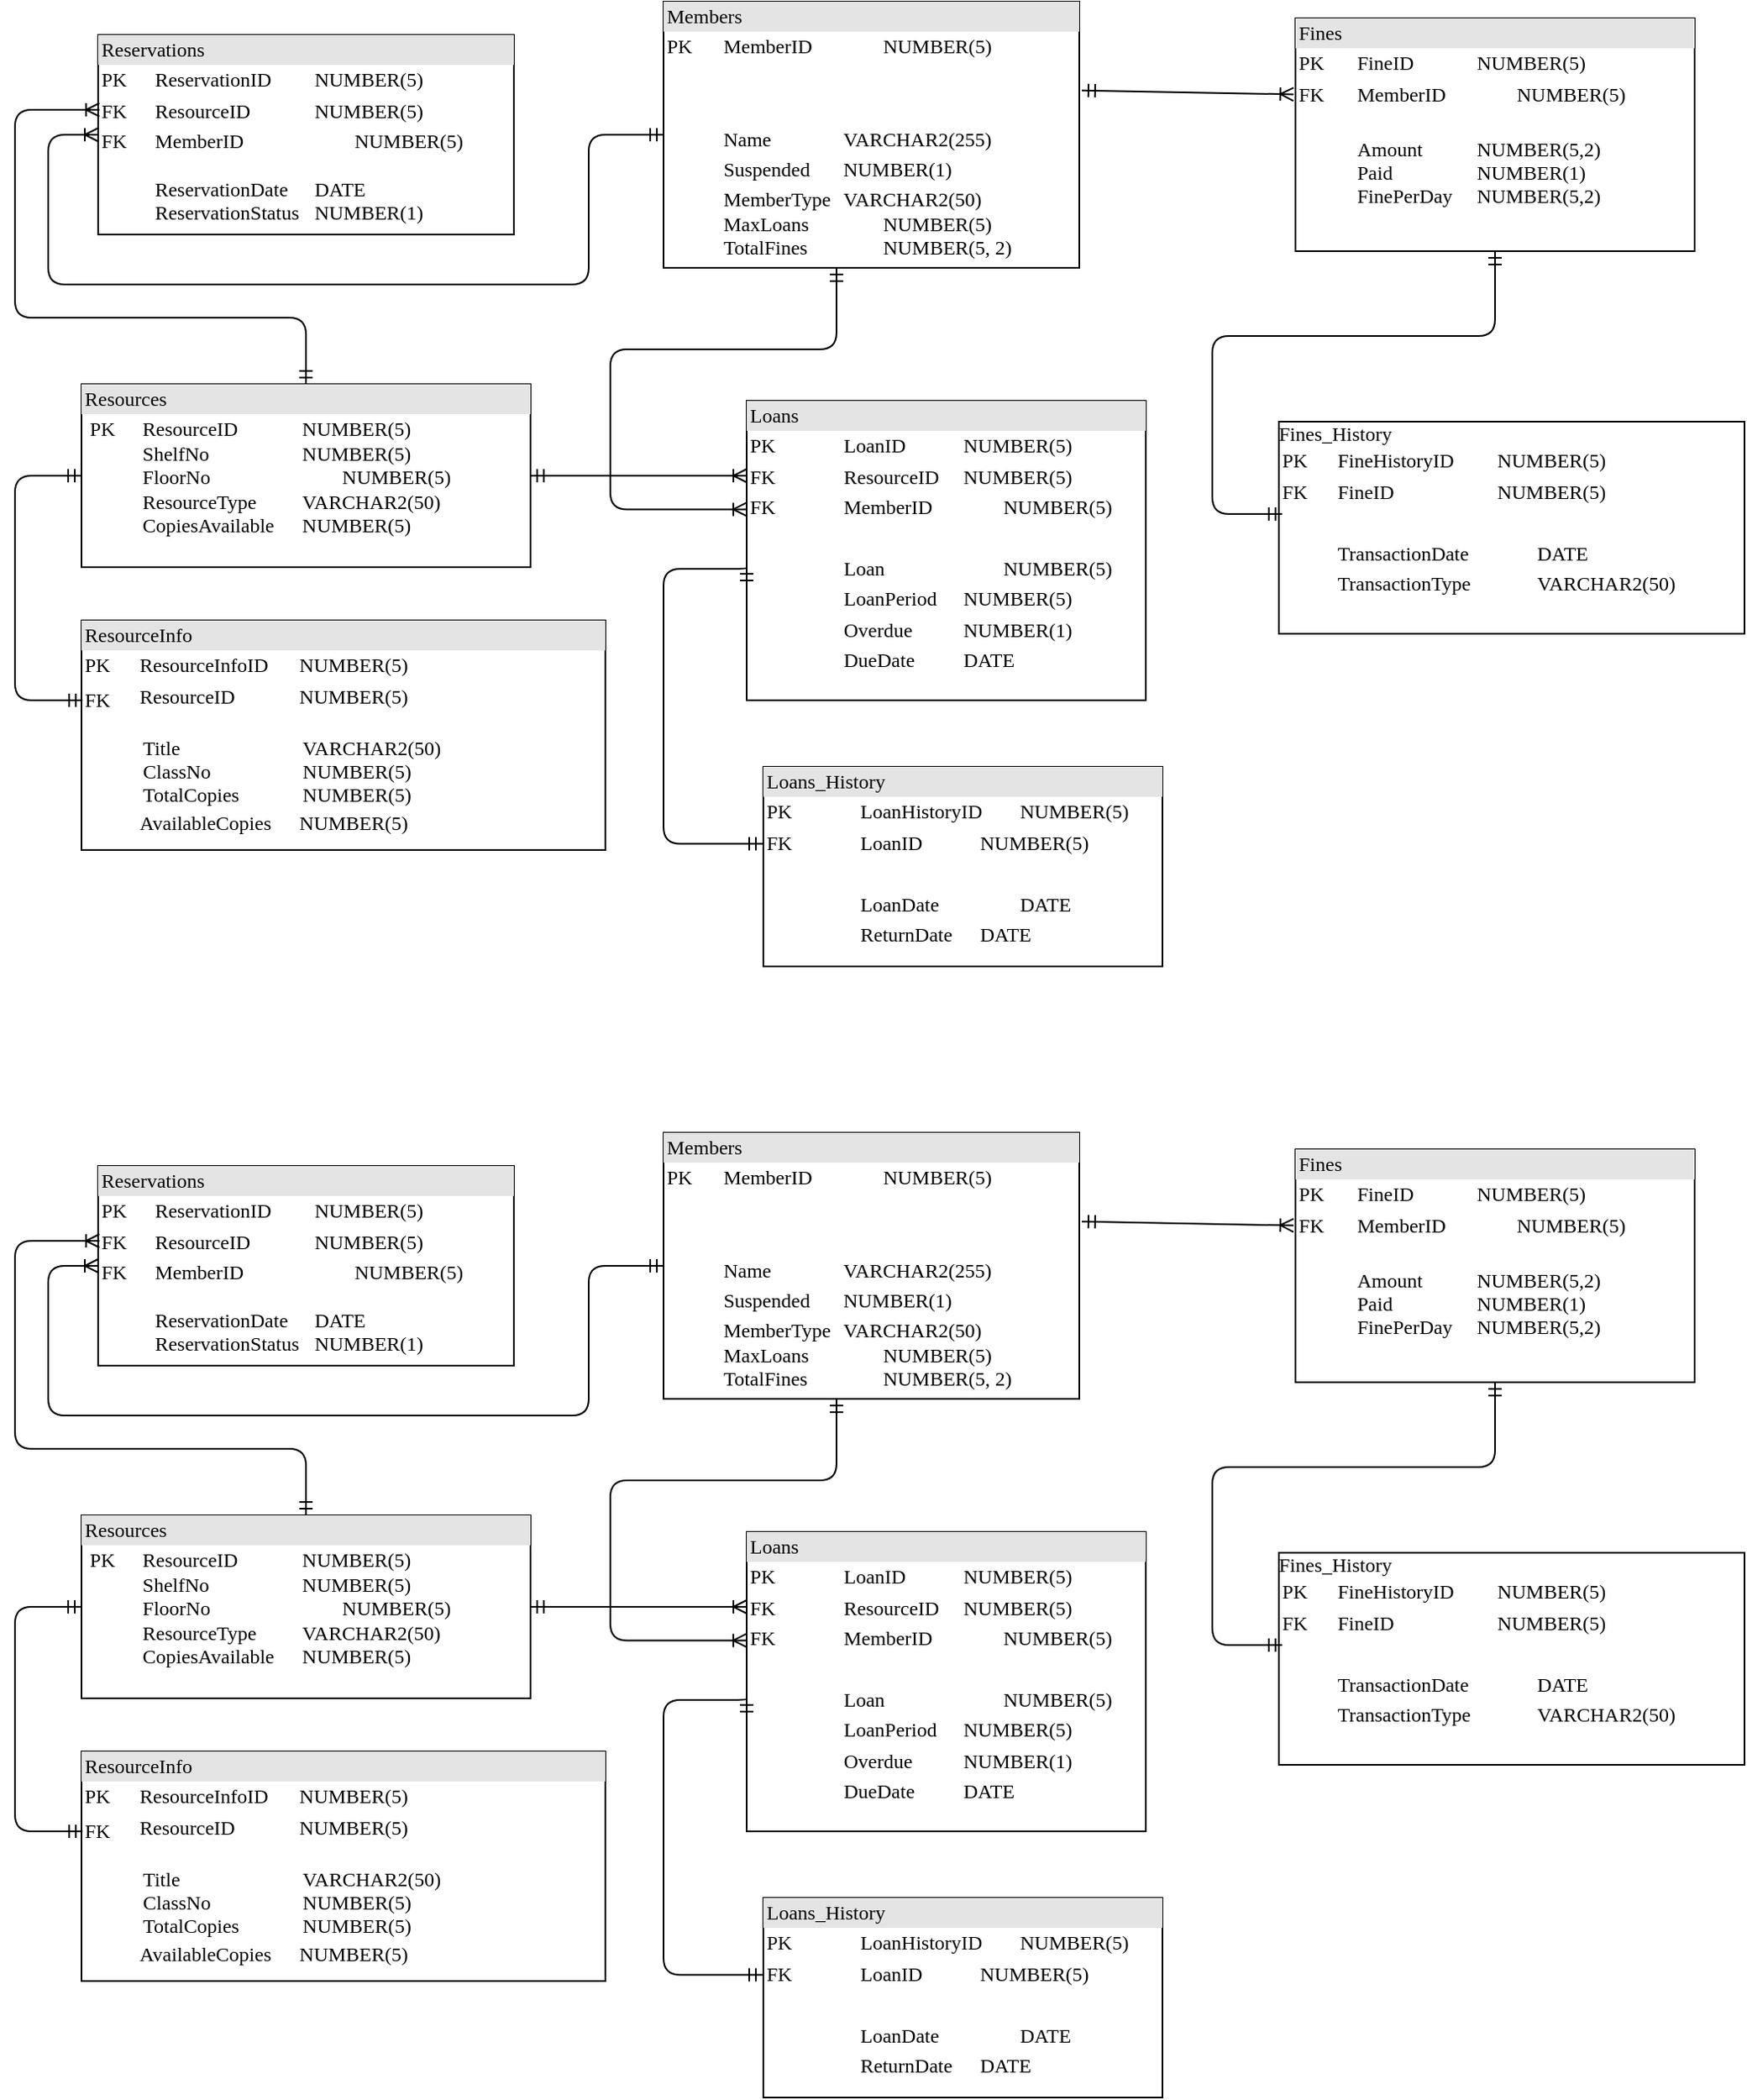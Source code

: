 <mxfile version="24.8.6">
  <diagram name="Page-1" id="2ca16b54-16f6-2749-3443-fa8db7711227">
    <mxGraphModel dx="1407" dy="764" grid="1" gridSize="10" guides="1" tooltips="1" connect="1" arrows="1" fold="1" page="1" pageScale="1" pageWidth="1100" pageHeight="850" background="none" math="0" shadow="0">
      <root>
        <mxCell id="0" />
        <mxCell id="1" parent="0" />
        <mxCell id="iZhwB2GFXIQB-06bw9cz-1" value="&lt;div style=&quot;box-sizing:border-box;width:100%;background:#e4e4e4;padding:2px;&quot;&gt;Reservations&lt;br&gt;&lt;/div&gt;&lt;table style=&quot;width:100%;font-size:1em;&quot; cellpadding=&quot;2&quot; cellspacing=&quot;0&quot;&gt;&lt;tbody&gt;&lt;tr&gt;&lt;td&gt;PK&lt;span style=&quot;white-space: pre;&quot;&gt;&#x9;&lt;/span&gt;&lt;/td&gt;&lt;td&gt;ReservationID&lt;span style=&quot;white-space: pre;&quot;&gt;&#x9;&lt;/span&gt;&lt;span style=&quot;white-space: pre;&quot;&gt;&#x9;NUMBER(5)&lt;/span&gt;&lt;br&gt;&lt;/td&gt;&lt;/tr&gt;&lt;tr&gt;&lt;td&gt;FK&lt;/td&gt;&lt;td&gt;ResourceID&lt;span style=&quot;white-space: pre;&quot;&gt;&#x9;&lt;/span&gt;&lt;span style=&quot;white-space: pre;&quot;&gt;&#x9;&lt;/span&gt;&lt;span style=&quot;white-space: pre;&quot;&gt;NUMBER(5)&lt;/span&gt;&lt;/td&gt;&lt;/tr&gt;&lt;tr&gt;&lt;td&gt;FK&lt;br&gt;&lt;br&gt;&lt;br&gt;&lt;br&gt;&lt;br&gt;&lt;/td&gt;&lt;td&gt;MemberID&lt;span style=&quot;white-space: pre;&quot;&gt;&#x9;&lt;/span&gt;&lt;span style=&quot;white-space: pre;&quot;&gt;&#x9;&lt;/span&gt;&lt;span style=&quot;white-space: pre;&quot;&gt;&#x9;&lt;/span&gt;&lt;span style=&quot;white-space: pre;&quot;&gt;NUMBER(5)&lt;/span&gt;&lt;br&gt;&lt;br&gt;ReservationDate&lt;span style=&quot;white-space: pre;&quot;&gt;&#x9;DATE&lt;/span&gt;&lt;br&gt;ReservationStatus&lt;span style=&quot;white-space: pre;&quot;&gt;&#x9;NUMBER(1)&lt;/span&gt;&lt;br&gt;&lt;br&gt;&lt;/td&gt;&lt;/tr&gt;&lt;/tbody&gt;&lt;/table&gt;" style="verticalAlign=top;align=left;overflow=fill;html=1;rounded=0;shadow=0;comic=0;labelBackgroundColor=none;strokeWidth=1;fontFamily=Verdana;fontSize=12" parent="1" vertex="1">
          <mxGeometry x="130" y="830" width="250" height="120" as="geometry" />
        </mxCell>
        <mxCell id="iZhwB2GFXIQB-06bw9cz-2" value="&lt;div style=&quot;box-sizing: border-box ; width: 100% ; background: #e4e4e4 ; padding: 2px&quot;&gt;Members&lt;/div&gt;&lt;table style=&quot;width: 100% ; font-size: 1em&quot; cellpadding=&quot;2&quot; cellspacing=&quot;0&quot;&gt;&lt;tbody&gt;&lt;tr&gt;&lt;td&gt;PK&lt;span style=&quot;white-space: pre;&quot;&gt;&#x9;&lt;/span&gt;&lt;/td&gt;&lt;td&gt;MemberID&lt;span style=&quot;white-space: pre;&quot;&gt;&#x9;&lt;/span&gt;&lt;span style=&quot;white-space: pre;&quot;&gt;&#x9;&lt;/span&gt;&lt;span style=&quot;white-space: pre;&quot;&gt;&lt;/span&gt;NUMBER(5)&lt;/td&gt;&lt;/tr&gt;&lt;tr&gt;&lt;td&gt;&lt;br&gt;&lt;/td&gt;&lt;td&gt;&lt;br&gt;&lt;/td&gt;&lt;/tr&gt;&lt;tr&gt;&lt;td&gt;&lt;/td&gt;&lt;td&gt;&lt;br&gt;&lt;/td&gt;&lt;/tr&gt;&lt;tr&gt;&lt;td&gt;&lt;br&gt;&lt;/td&gt;&lt;td&gt;Name&lt;span style=&quot;white-space: pre;&quot;&gt;&#x9;&lt;/span&gt;&lt;span style=&quot;white-space: pre;&quot;&gt;&#x9;&lt;/span&gt;VARCHAR2(255)&lt;br&gt;&lt;/td&gt;&lt;/tr&gt;&lt;tr&gt;&lt;td&gt;&lt;br&gt;&lt;/td&gt;&lt;td&gt;Suspended&lt;span style=&quot;white-space: pre;&quot;&gt;&#x9;&lt;/span&gt;NUMBER(1)&lt;br&gt;&lt;/td&gt;&lt;/tr&gt;&lt;tr&gt;&lt;td&gt;&amp;nbsp;&amp;nbsp;&amp;nbsp;&amp;nbsp; &lt;br&gt;&lt;/td&gt;&lt;td&gt;MemberType&lt;span style=&quot;white-space: pre;&quot;&gt;&#x9;&lt;/span&gt;VARCHAR2(50)&lt;br&gt;MaxLoans&lt;span style=&quot;white-space: pre;&quot;&gt;&#x9;&lt;/span&gt;&lt;span style=&quot;white-space: pre;&quot;&gt;&#x9;&lt;/span&gt;NUMBER(5)&lt;br&gt;TotalFines&lt;span style=&quot;white-space: pre;&quot;&gt;&#x9;&lt;/span&gt;&lt;span style=&quot;white-space: pre;&quot;&gt;&#x9;&lt;/span&gt;NUMBER(5, 2)&lt;/td&gt;&lt;/tr&gt;&lt;/tbody&gt;&lt;/table&gt;" style="verticalAlign=top;align=left;overflow=fill;html=1;rounded=0;shadow=0;comic=0;labelBackgroundColor=none;strokeWidth=1;fontFamily=Verdana;fontSize=12" parent="1" vertex="1">
          <mxGeometry x="470" y="810" width="250" height="160" as="geometry" />
        </mxCell>
        <mxCell id="iZhwB2GFXIQB-06bw9cz-3" value="&lt;div style=&quot;box-sizing: border-box ; width: 100% ; background: #e4e4e4 ; padding: 2px&quot;&gt;ResourceInfo&amp;nbsp;&lt;br&gt;&lt;/div&gt;&lt;table style=&quot;width: 100% ; font-size: 1em&quot; cellpadding=&quot;2&quot; cellspacing=&quot;0&quot;&gt;&lt;tbody&gt;&lt;tr&gt;&lt;td&gt;PK&lt;span style=&quot;white-space: pre;&quot;&gt;&#x9;&lt;/span&gt;&lt;/td&gt;&lt;td&gt;ResourceInfoID&amp;nbsp;&lt;span style=&quot;white-space: pre;&quot;&gt;&#x9;&lt;/span&gt;NUMBER(5)&lt;/td&gt;&lt;/tr&gt;&lt;tr&gt;&lt;td&gt;FK&lt;br&gt;&lt;br&gt;&lt;br&gt;&lt;br&gt;&lt;br&gt;&lt;br&gt;&lt;br&gt;&lt;br&gt;&lt;br&gt;&lt;br&gt;&lt;br&gt;&lt;br&gt;&lt;/td&gt;&lt;td&gt;ResourceID&lt;span style=&quot;white-space: pre;&quot;&gt;&#x9;&lt;/span&gt;&lt;span style=&quot;white-space: pre;&quot;&gt;&#x9;&lt;/span&gt;NUMBER(5)&lt;br&gt;&lt;table style=&quot;font-size: 1em; width: 235px;&quot; cellpadding=&quot;2&quot; cellspacing=&quot;0&quot;&gt;&lt;tbody&gt;&lt;tr&gt;&lt;td&gt;&lt;br&gt;Title&lt;span style=&quot;white-space: pre;&quot;&gt;&#x9;&lt;/span&gt;&lt;span style=&quot;white-space: pre;&quot;&gt;&#x9;&lt;/span&gt;&lt;span style=&quot;white-space: pre;&quot;&gt;&#x9;&lt;/span&gt;&lt;span style=&quot;white-space: pre;&quot;&gt;&#x9;&lt;/span&gt;VARCHAR2(50)&lt;br&gt;ClassNo&lt;span style=&quot;white-space: pre;&quot;&gt;&#x9;&lt;/span&gt;&lt;span style=&quot;white-space: pre;&quot;&gt;&#x9;&lt;/span&gt;&lt;span style=&quot;white-space: pre;&quot;&gt;&#x9;&lt;/span&gt;NUMBER(5)&lt;br&gt;TotalCopies&lt;span style=&quot;white-space: pre;&quot;&gt;&#x9;&lt;/span&gt;&lt;span style=&quot;white-space: pre;&quot;&gt;&#x9;&lt;/span&gt;NUMBER(5)&lt;br&gt;&lt;/td&gt;&lt;/tr&gt;&lt;tr&gt;&lt;/tr&gt;&lt;/tbody&gt;&lt;/table&gt;AvailableCopies &lt;span style=&quot;white-space-collapse: preserve;&quot;&gt;&#x9;NUMBER(5)&lt;/span&gt;&lt;br&gt;&lt;br&gt;&lt;br&gt;&lt;br&gt;&lt;br&gt;&lt;br&gt;&lt;br&gt;&lt;/td&gt;&lt;/tr&gt;&lt;tr&gt;&lt;td&gt;&lt;/td&gt;&lt;td&gt;&lt;table style=&quot;font-size: 1em; width: 235px;&quot; cellpadding=&quot;2&quot; cellspacing=&quot;0&quot;&gt;&lt;tbody&gt;&lt;tr&gt;&lt;td&gt;&lt;br&gt;&lt;/td&gt;&lt;/tr&gt;&lt;tr&gt;&lt;td&gt;&lt;br&gt;&lt;/td&gt;&lt;td&gt;&lt;br&gt;&lt;/td&gt;&lt;/tr&gt;&lt;/tbody&gt;&lt;/table&gt;&lt;br&gt;&lt;/td&gt;&lt;/tr&gt;&lt;/tbody&gt;&lt;/table&gt;" style="verticalAlign=top;align=left;overflow=fill;html=1;rounded=0;shadow=0;comic=0;labelBackgroundColor=none;strokeWidth=1;fontFamily=Verdana;fontSize=12" parent="1" vertex="1">
          <mxGeometry x="120" y="1182" width="315" height="138" as="geometry" />
        </mxCell>
        <mxCell id="iZhwB2GFXIQB-06bw9cz-4" style="edgeStyle=orthogonalEdgeStyle;html=1;entryX=0.5;entryY=0;labelBackgroundColor=none;startArrow=ERoneToMany;endArrow=ERmandOne;fontFamily=Verdana;fontSize=12;align=left;exitX=0.003;exitY=0.375;exitDx=0;exitDy=0;exitPerimeter=0;entryDx=0;entryDy=0;startFill=0;endFill=0;" parent="1" source="iZhwB2GFXIQB-06bw9cz-1" target="iZhwB2GFXIQB-06bw9cz-5" edge="1">
          <mxGeometry relative="1" as="geometry">
            <mxPoint x="80" y="1065" as="sourcePoint" />
            <mxPoint x="47.5" y="1175" as="targetPoint" />
            <Array as="points">
              <mxPoint x="80" y="875" />
              <mxPoint x="80" y="1000" />
              <mxPoint x="255" y="1000" />
            </Array>
          </mxGeometry>
        </mxCell>
        <mxCell id="iZhwB2GFXIQB-06bw9cz-5" value="&lt;div style=&quot;box-sizing:border-box;width:100%;background:#e4e4e4;padding:2px;&quot;&gt;Resources&lt;/div&gt;&lt;table style=&quot;width:100%;font-size:1em;&quot; cellpadding=&quot;2&quot; cellspacing=&quot;0&quot;&gt;&lt;tbody&gt;&lt;tr&gt;&lt;td&gt;&amp;nbsp;PK&lt;span style=&quot;white-space: pre;&quot;&gt;&#x9;&lt;/span&gt;&lt;br&gt;&lt;br&gt;&lt;br&gt;&lt;br&gt;&amp;nbsp; &amp;nbsp;&amp;nbsp;&lt;br&gt;&amp;nbsp; &amp;nbsp; &lt;br&gt;&lt;/td&gt;&lt;td&gt;ResourceID&lt;span style=&quot;white-space: pre;&quot;&gt;&#x9;&lt;span style=&quot;white-space: pre;&quot;&gt;&#x9;&lt;/span&gt;&lt;/span&gt;NUMBER(5)&lt;br&gt;ShelfNo&lt;span style=&quot;white-space: pre;&quot;&gt;&#x9;&lt;/span&gt;&lt;span style=&quot;white-space: pre;&quot;&gt;&#x9;&lt;span style=&quot;white-space: pre;&quot;&gt;&#x9;&lt;/span&gt;NUMBER(5)&lt;/span&gt;&lt;br&gt;FloorNo&amp;nbsp; &amp;nbsp; &amp;nbsp; &amp;nbsp; &amp;nbsp;&amp;nbsp; &lt;span style=&quot;white-space-collapse: preserve;&quot;&gt;&#x9;&lt;span style=&quot;white-space: pre;&quot;&gt;&#x9;&lt;/span&gt;NUMBER(5)&lt;/span&gt;&lt;br&gt;ResourceType&lt;span style=&quot;white-space: pre;&quot;&gt;&#x9;&lt;span style=&quot;white-space: pre;&quot;&gt;&#x9;&lt;/span&gt;VARCHAR2(50)&lt;/span&gt;&lt;br&gt;CopiesAvailable&amp;nbsp;&lt;span style=&quot;white-space-collapse: preserve;&quot;&gt;&#x9;NUMBER&lt;/span&gt;(5)&lt;br&gt;&lt;br&gt;&lt;/td&gt;&lt;/tr&gt;&lt;/tbody&gt;&lt;/table&gt;" style="verticalAlign=top;align=left;overflow=fill;html=1;rounded=0;shadow=0;comic=0;labelBackgroundColor=none;strokeWidth=1;fontFamily=Verdana;fontSize=12" parent="1" vertex="1">
          <mxGeometry x="120" y="1040" width="270" height="110" as="geometry" />
        </mxCell>
        <mxCell id="iZhwB2GFXIQB-06bw9cz-6" value="&lt;div style=&quot;box-sizing: border-box ; width: 100% ; background: #e4e4e4 ; padding: 2px&quot;&gt;Loans&lt;/div&gt;&lt;table style=&quot;width: 100% ; font-size: 1em&quot; cellpadding=&quot;2&quot; cellspacing=&quot;0&quot;&gt;&lt;tbody&gt;&lt;tr&gt;&lt;td&gt;PK &amp;nbsp; &lt;span style=&quot;white-space: pre;&quot;&gt;&#x9;&lt;/span&gt;&lt;br&gt;&lt;/td&gt;&lt;td&gt;LoanID&lt;span style=&quot;white-space: pre;&quot;&gt;&#x9;&lt;/span&gt;&lt;span style=&quot;white-space: pre;&quot;&gt;&#x9;&lt;/span&gt;NUMBER(5)&lt;br&gt;&lt;/td&gt;&lt;td&gt;&lt;br&gt;&lt;/td&gt;&lt;/tr&gt;&lt;tr&gt;&lt;td&gt;FK&lt;/td&gt;&lt;td&gt;ResourceID&lt;span style=&quot;white-space: pre;&quot;&gt;&#x9;&lt;/span&gt;NUMBER(5)&lt;/td&gt;&lt;td&gt;&lt;br&gt;&lt;/td&gt;&lt;/tr&gt;&lt;tr&gt;&lt;td&gt;FK&lt;/td&gt;&lt;td&gt;MemberID&lt;span style=&quot;white-space: pre;&quot;&gt;&#x9;&lt;/span&gt;&lt;span style=&quot;white-space: pre;&quot;&gt;&#x9;&lt;/span&gt;NUMBER(5)&lt;/td&gt;&lt;td&gt;&lt;br&gt;&lt;/td&gt;&lt;/tr&gt;&lt;tr&gt;&lt;td&gt;&lt;br&gt;&lt;/td&gt;&lt;td&gt;&lt;br&gt;&lt;/td&gt;&lt;td&gt;&lt;br&gt;&lt;/td&gt;&lt;/tr&gt;&lt;tr&gt;&lt;td&gt;&lt;br&gt;&lt;/td&gt;&lt;td&gt;Loan&lt;span style=&quot;white-space: pre;&quot;&gt;&#x9;&lt;/span&gt;&lt;span style=&quot;white-space: pre;&quot;&gt;&#x9;&lt;/span&gt;&lt;span style=&quot;white-space: pre;&quot;&gt;&#x9;&lt;/span&gt;NUMBER(5)&lt;/td&gt;&lt;td&gt;&lt;br&gt;&lt;/td&gt;&lt;/tr&gt;&lt;tr&gt;&lt;td&gt;&lt;br&gt;&lt;/td&gt;&lt;td&gt;LoanPeriod&lt;span style=&quot;white-space: pre;&quot;&gt;&#x9;&lt;/span&gt;NUMBER(5)&lt;/td&gt;&lt;td&gt;&lt;br&gt;&lt;/td&gt;&lt;/tr&gt;&lt;tr&gt;&lt;td&gt;&lt;br&gt;&lt;/td&gt;&lt;td&gt;Overdue&lt;span style=&quot;white-space: pre;&quot;&gt;&#x9;&lt;/span&gt;&lt;span style=&quot;white-space: pre;&quot;&gt;&#x9;&lt;/span&gt;NUMBER(1)&lt;/td&gt;&lt;td&gt;&lt;br&gt;&lt;/td&gt;&lt;/tr&gt;&lt;tr&gt;&lt;td&gt;&lt;br&gt;&lt;/td&gt;&lt;td&gt;DueDate&lt;span style=&quot;white-space: pre;&quot;&gt;&#x9;&lt;/span&gt;&lt;span style=&quot;white-space: pre;&quot;&gt;&#x9;DATE&lt;/span&gt;&lt;/td&gt;&lt;td&gt;&lt;br&gt;&lt;/td&gt;&lt;/tr&gt;&lt;tr&gt;&lt;td&gt;&lt;br&gt;&lt;/td&gt;&lt;td&gt;&lt;br&gt;&lt;/td&gt;&lt;td&gt;&lt;br&gt;&lt;/td&gt;&lt;/tr&gt;&lt;tr&gt;&lt;td&gt;&lt;br&gt;&lt;/td&gt;&lt;td&gt;&lt;br&gt;&lt;/td&gt;&lt;td&gt;&lt;br&gt;&lt;/td&gt;&lt;/tr&gt;&lt;/tbody&gt;&lt;/table&gt;" style="verticalAlign=top;align=left;overflow=fill;html=1;rounded=0;shadow=0;comic=0;labelBackgroundColor=none;strokeWidth=1;fontFamily=Verdana;fontSize=12" parent="1" vertex="1">
          <mxGeometry x="520" y="1050" width="240" height="180" as="geometry" />
        </mxCell>
        <mxCell id="iZhwB2GFXIQB-06bw9cz-7" value="&lt;div style=&quot;box-sizing:border-box;width:100%;background:#e4e4e4;padding:2px;&quot;&gt;Fines&lt;/div&gt;&lt;table style=&quot;width:100%;font-size:1em;&quot; cellpadding=&quot;2&quot; cellspacing=&quot;0&quot;&gt;&lt;tbody&gt;&lt;tr&gt;&lt;td&gt;PK&amp;nbsp;&amp;nbsp;&amp;nbsp; &lt;br&gt;&lt;/td&gt;&lt;td&gt;FineID&lt;span style=&quot;white-space: pre;&quot;&gt;&#x9;&lt;/span&gt;&lt;span style=&quot;white-space: pre;&quot;&gt;&#x9;&lt;/span&gt;&lt;span style=&quot;white-space: pre;&quot;&gt;&lt;/span&gt;NUMBER(5)&lt;/td&gt;&lt;/tr&gt;&lt;tr&gt;&lt;td&gt;FK&lt;/td&gt;&lt;td&gt;MemberID&lt;span style=&quot;white-space: pre;&quot;&gt;&#x9;&lt;span style=&quot;white-space: pre;&quot;&gt;&#x9;&lt;/span&gt;&lt;/span&gt;&lt;span style=&quot;white-space: pre;&quot;&gt;&lt;/span&gt;NUMBER(5)&lt;/td&gt;&lt;/tr&gt;&lt;tr&gt;&lt;td&gt;&lt;/td&gt;&lt;td&gt;&lt;br&gt;Amount&lt;span style=&quot;white-space: pre;&quot;&gt;&#x9;&lt;/span&gt;&lt;span style=&quot;white-space: pre;&quot;&gt;&#x9;&lt;/span&gt;&lt;span style=&quot;white-space: pre;&quot;&gt;&lt;/span&gt;NUMBER(5,2)&lt;br&gt;Paid&lt;span style=&quot;white-space: pre;&quot;&gt;&#x9;&lt;/span&gt;&lt;span style=&quot;white-space: pre;&quot;&gt;&#x9;&lt;/span&gt;&lt;span style=&quot;white-space: pre;&quot;&gt;&#x9;&lt;/span&gt;&lt;span style=&quot;white-space: pre;&quot;&gt;&lt;/span&gt;NUMBER(1)&lt;br&gt;FinePerDay&lt;span style=&quot;white-space: pre;&quot;&gt;&#x9;&lt;/span&gt;&lt;span style=&quot;white-space: pre;&quot;&gt;&lt;/span&gt;NUMBER(5,2)&lt;/td&gt;&lt;/tr&gt;&lt;/tbody&gt;&lt;/table&gt;" style="verticalAlign=top;align=left;overflow=fill;html=1;rounded=0;shadow=0;comic=0;labelBackgroundColor=none;strokeWidth=1;fontFamily=Verdana;fontSize=12" parent="1" vertex="1">
          <mxGeometry x="850" y="820" width="240" height="140" as="geometry" />
        </mxCell>
        <mxCell id="iZhwB2GFXIQB-06bw9cz-8" value="Fines_History&lt;table style=&quot;width: 100% ; font-size: 1em&quot; cellpadding=&quot;2&quot; cellspacing=&quot;0&quot;&gt;&lt;tbody&gt;&lt;tr&gt;&lt;td&gt;PK&lt;span style=&quot;white-space: pre;&quot;&gt;&#x9;&lt;/span&gt;&lt;/td&gt;&lt;td&gt;FineHistoryID&lt;span style=&quot;white-space: pre;&quot;&gt;&#x9;&lt;/span&gt;&lt;span style=&quot;white-space: pre;&quot;&gt;&#x9;&lt;/span&gt;NUMBER(5)&lt;/td&gt;&lt;/tr&gt;&lt;tr&gt;&lt;td&gt;FK&lt;br&gt;&lt;/td&gt;&lt;td&gt;FineID&lt;span style=&quot;white-space: pre;&quot;&gt;&#x9;&lt;/span&gt;&lt;span style=&quot;white-space: pre;&quot;&gt;&#x9;&lt;/span&gt;&lt;span style=&quot;white-space: pre;&quot;&gt;&#x9;&lt;/span&gt;NUMBER(5)&lt;/td&gt;&lt;/tr&gt;&lt;tr&gt;&lt;td&gt;&lt;br&gt;&lt;/td&gt;&lt;td&gt;&lt;br&gt;&lt;/td&gt;&lt;/tr&gt;&lt;tr&gt;&lt;td&gt;&lt;br&gt;&lt;/td&gt;&lt;td&gt;TransactionDate&lt;span style=&quot;white-space: pre;&quot;&gt;&#x9;&lt;/span&gt;&lt;span style=&quot;white-space: pre;&quot;&gt;&#x9;&lt;/span&gt;DATE&lt;/td&gt;&lt;/tr&gt;&lt;tr&gt;&lt;td&gt;&lt;br&gt;&lt;/td&gt;&lt;td&gt;TransactionType&lt;span style=&quot;white-space: pre;&quot;&gt;&#x9;&lt;/span&gt;&lt;span style=&quot;white-space: pre;&quot;&gt;&#x9;&lt;/span&gt;&lt;span style=&quot;white-space: pre;&quot;&gt;&lt;/span&gt;VARCHAR2(50)&lt;/td&gt;&lt;/tr&gt;&lt;tr&gt;&lt;td&gt;&lt;br&gt;&lt;/td&gt;&lt;td&gt;&lt;br&gt;&lt;/td&gt;&lt;/tr&gt;&lt;tr&gt;&lt;td&gt;&lt;br&gt;&lt;/td&gt;&lt;td&gt;&lt;br&gt;&lt;/td&gt;&lt;/tr&gt;&lt;tr&gt;&lt;td&gt;&lt;br&gt;&lt;/td&gt;&lt;td&gt;&lt;br&gt;&lt;/td&gt;&lt;/tr&gt;&lt;tr&gt;&lt;td&gt;&lt;br&gt;&lt;/td&gt;&lt;td&gt;&lt;br&gt;&lt;/td&gt;&lt;/tr&gt;&lt;tr&gt;&lt;td&gt;&lt;br&gt;&lt;/td&gt;&lt;td&gt;&lt;br&gt;&lt;/td&gt;&lt;/tr&gt;&lt;/tbody&gt;&lt;/table&gt;" style="verticalAlign=top;align=left;overflow=fill;html=1;rounded=0;shadow=0;comic=0;labelBackgroundColor=none;strokeWidth=1;fontFamily=Verdana;fontSize=12" parent="1" vertex="1">
          <mxGeometry x="840" y="1062.5" width="280" height="127.5" as="geometry" />
        </mxCell>
        <mxCell id="iZhwB2GFXIQB-06bw9cz-9" value="&lt;div style=&quot;box-sizing: border-box ; width: 100% ; background: #e4e4e4 ; padding: 2px&quot;&gt;Loans_History&lt;/div&gt;&lt;table style=&quot;width: 100% ; font-size: 1em&quot; cellpadding=&quot;2&quot; cellspacing=&quot;0&quot;&gt;&lt;tbody&gt;&lt;tr&gt;&lt;td&gt;PK &amp;nbsp; &lt;span style=&quot;white-space: pre;&quot;&gt;&#x9;&lt;/span&gt;&lt;br&gt;&lt;/td&gt;&lt;td&gt;LoanHistoryID&lt;span style=&quot;white-space: pre;&quot;&gt;&#x9;&lt;/span&gt;NUMBER(5)&lt;br&gt;&lt;/td&gt;&lt;td&gt;&lt;br&gt;&lt;/td&gt;&lt;/tr&gt;&lt;tr&gt;&lt;td&gt;FK&lt;/td&gt;&lt;td&gt;LoanID&lt;span style=&quot;white-space: pre;&quot;&gt;&#x9;&lt;/span&gt;&lt;span style=&quot;white-space: pre;&quot;&gt;&#x9;&lt;/span&gt;NUMBER(5)&lt;/td&gt;&lt;td&gt;&lt;br&gt;&lt;/td&gt;&lt;/tr&gt;&lt;tr&gt;&lt;td&gt;&lt;br&gt;&lt;/td&gt;&lt;td&gt;&lt;br&gt;&lt;/td&gt;&lt;td&gt;&lt;br&gt;&lt;/td&gt;&lt;/tr&gt;&lt;tr&gt;&lt;td&gt;&lt;br&gt;&lt;/td&gt;&lt;td&gt;LoanDate&lt;span style=&quot;white-space: pre;&quot;&gt;&#x9;&lt;/span&gt;&lt;span style=&quot;white-space: pre;&quot;&gt;&#x9;&lt;/span&gt;DATE&lt;br&gt;&lt;/td&gt;&lt;td&gt;&lt;br&gt;&lt;/td&gt;&lt;/tr&gt;&lt;tr&gt;&lt;td&gt;&lt;br&gt;&lt;/td&gt;&lt;td&gt;ReturnDate&lt;span style=&quot;white-space: pre;&quot;&gt;&#x9;&lt;/span&gt;DATE&lt;br&gt;&lt;/td&gt;&lt;td&gt;&lt;br&gt;&lt;/td&gt;&lt;/tr&gt;&lt;tr&gt;&lt;td&gt;&lt;br&gt;&lt;/td&gt;&lt;td&gt;&lt;br&gt;&lt;/td&gt;&lt;td&gt;&lt;br&gt;&lt;/td&gt;&lt;/tr&gt;&lt;tr&gt;&lt;td&gt;&lt;br&gt;&lt;/td&gt;&lt;td&gt;&lt;br&gt;&lt;/td&gt;&lt;td&gt;&lt;br&gt;&lt;/td&gt;&lt;/tr&gt;&lt;tr&gt;&lt;td&gt;&lt;br&gt;&lt;/td&gt;&lt;td&gt;&lt;br&gt;&lt;/td&gt;&lt;td&gt;&lt;br&gt;&lt;/td&gt;&lt;/tr&gt;&lt;tr&gt;&lt;td&gt;&lt;br&gt;&lt;/td&gt;&lt;td&gt;&lt;br&gt;&lt;/td&gt;&lt;td&gt;&lt;br&gt;&lt;/td&gt;&lt;/tr&gt;&lt;tr&gt;&lt;td&gt;&lt;br&gt;&lt;/td&gt;&lt;td&gt;&lt;br&gt;&lt;/td&gt;&lt;td&gt;&lt;br&gt;&lt;/td&gt;&lt;/tr&gt;&lt;/tbody&gt;&lt;/table&gt;" style="verticalAlign=top;align=left;overflow=fill;html=1;rounded=0;shadow=0;comic=0;labelBackgroundColor=none;strokeWidth=1;fontFamily=Verdana;fontSize=12" parent="1" vertex="1">
          <mxGeometry x="530" y="1270" width="240" height="120" as="geometry" />
        </mxCell>
        <mxCell id="iZhwB2GFXIQB-06bw9cz-10" style="edgeStyle=orthogonalEdgeStyle;html=1;entryX=0.008;entryY=0.368;labelBackgroundColor=none;startArrow=ERmandOne;endArrow=ERoneToMany;fontFamily=Verdana;fontSize=12;align=left;entryDx=0;entryDy=0;entryPerimeter=0;" parent="1" edge="1">
          <mxGeometry relative="1" as="geometry">
            <mxPoint x="574" y="970" as="sourcePoint" />
            <mxPoint x="519.92" y="1115.24" as="targetPoint" />
            <Array as="points">
              <mxPoint x="574" y="1019" />
              <mxPoint x="438" y="1019" />
              <mxPoint x="438" y="1115" />
            </Array>
          </mxGeometry>
        </mxCell>
        <mxCell id="iZhwB2GFXIQB-06bw9cz-11" style="edgeStyle=orthogonalEdgeStyle;html=1;entryX=0.002;entryY=0.345;labelBackgroundColor=none;startArrow=ERmandOne;endArrow=ERmandOne;fontFamily=Verdana;fontSize=12;align=left;exitX=0;exitY=0.5;exitDx=0;exitDy=0;entryDx=0;entryDy=0;entryPerimeter=0;endFill=0;" parent="1" source="iZhwB2GFXIQB-06bw9cz-5" target="iZhwB2GFXIQB-06bw9cz-3" edge="1">
          <mxGeometry relative="1" as="geometry">
            <mxPoint x="141" y="1110" as="sourcePoint" />
            <mxPoint x="214" y="1250" as="targetPoint" />
            <Array as="points">
              <mxPoint x="80" y="1095" />
              <mxPoint x="80" y="1230" />
              <mxPoint x="121" y="1230" />
            </Array>
          </mxGeometry>
        </mxCell>
        <mxCell id="iZhwB2GFXIQB-06bw9cz-12" style="edgeStyle=orthogonalEdgeStyle;html=1;entryX=0;entryY=0.5;labelBackgroundColor=none;startArrow=ERoneToMany;endArrow=ERmandOne;fontFamily=Verdana;fontSize=12;align=left;exitX=0;exitY=0.5;exitDx=0;exitDy=0;entryDx=0;entryDy=0;startFill=0;endFill=0;" parent="1" source="iZhwB2GFXIQB-06bw9cz-1" target="iZhwB2GFXIQB-06bw9cz-2" edge="1">
          <mxGeometry relative="1" as="geometry">
            <mxPoint x="141" y="885" as="sourcePoint" />
            <mxPoint x="273" y="1075" as="targetPoint" />
            <Array as="points">
              <mxPoint x="100" y="890" />
              <mxPoint x="100" y="980" />
              <mxPoint x="425" y="980" />
              <mxPoint x="425" y="890" />
            </Array>
          </mxGeometry>
        </mxCell>
        <mxCell id="iZhwB2GFXIQB-06bw9cz-13" style="edgeStyle=orthogonalEdgeStyle;html=1;entryX=0;entryY=0.25;labelBackgroundColor=none;startArrow=ERmandOne;endArrow=ERoneToMany;fontFamily=Verdana;fontSize=12;align=left;entryDx=0;entryDy=0;exitX=1;exitY=0.5;exitDx=0;exitDy=0;" parent="1" source="iZhwB2GFXIQB-06bw9cz-5" target="iZhwB2GFXIQB-06bw9cz-6" edge="1">
          <mxGeometry relative="1" as="geometry">
            <mxPoint x="566" y="950" as="sourcePoint" />
            <mxPoint x="511.92" y="1095.24" as="targetPoint" />
            <Array as="points">
              <mxPoint x="400" y="1095" />
              <mxPoint x="400" y="1095" />
            </Array>
          </mxGeometry>
        </mxCell>
        <mxCell id="iZhwB2GFXIQB-06bw9cz-14" style="html=1;entryX=-0.002;entryY=0.385;labelBackgroundColor=none;startArrow=ERmandOne;endArrow=ERmandOne;fontFamily=Verdana;fontSize=12;align=left;exitX=0;exitY=0.5;exitDx=0;exitDy=0;entryDx=0;entryDy=0;entryPerimeter=0;endFill=0;edgeStyle=orthogonalEdgeStyle;" parent="1" target="iZhwB2GFXIQB-06bw9cz-9" edge="1">
          <mxGeometry relative="1" as="geometry">
            <mxPoint x="520" y="1150" as="sourcePoint" />
            <mxPoint x="496" y="1312" as="targetPoint" />
            <Array as="points">
              <mxPoint x="470" y="1151" />
              <mxPoint x="470" y="1316" />
            </Array>
          </mxGeometry>
        </mxCell>
        <mxCell id="iZhwB2GFXIQB-06bw9cz-15" style="html=1;entryX=0.007;entryY=0.435;labelBackgroundColor=none;startArrow=ERmandOne;endArrow=ERmandOne;fontFamily=Verdana;fontSize=12;align=left;entryDx=0;entryDy=0;entryPerimeter=0;endFill=0;edgeStyle=orthogonalEdgeStyle;exitX=0.5;exitY=1;exitDx=0;exitDy=0;" parent="1" source="iZhwB2GFXIQB-06bw9cz-7" target="iZhwB2GFXIQB-06bw9cz-8" edge="1">
          <mxGeometry relative="1" as="geometry">
            <mxPoint x="840" y="950" as="sourcePoint" />
            <mxPoint x="830" y="1050" as="targetPoint" />
            <Array as="points">
              <mxPoint x="970" y="1011" />
              <mxPoint x="800" y="1011" />
              <mxPoint x="800" y="1118" />
            </Array>
          </mxGeometry>
        </mxCell>
        <mxCell id="iZhwB2GFXIQB-06bw9cz-16" style="html=1;entryX=-0.013;entryY=0.348;labelBackgroundColor=none;startArrow=ERmandOne;endArrow=ERoneToMany;fontFamily=Verdana;fontSize=12;align=left;entryDx=0;entryDy=0;entryPerimeter=0;exitX=0.998;exitY=0.352;exitDx=0;exitDy=0;exitPerimeter=0;" parent="1" edge="1">
          <mxGeometry relative="1" as="geometry">
            <mxPoint x="721.5" y="863.32" as="sourcePoint" />
            <mxPoint x="848.88" y="865.72" as="targetPoint" />
          </mxGeometry>
        </mxCell>
        <mxCell id="4vGZdrlZKDcJyJ6FHlNm-34" value="&lt;div style=&quot;box-sizing:border-box;width:100%;background:#e4e4e4;padding:2px;&quot;&gt;Reservations&lt;br&gt;&lt;/div&gt;&lt;table style=&quot;width:100%;font-size:1em;&quot; cellpadding=&quot;2&quot; cellspacing=&quot;0&quot;&gt;&lt;tbody&gt;&lt;tr&gt;&lt;td&gt;PK&lt;span style=&quot;white-space: pre;&quot;&gt;&#x9;&lt;/span&gt;&lt;/td&gt;&lt;td&gt;ReservationID&lt;span style=&quot;white-space: pre;&quot;&gt;&#x9;&lt;/span&gt;&lt;span style=&quot;white-space: pre;&quot;&gt;&#x9;NUMBER(5)&lt;/span&gt;&lt;br&gt;&lt;/td&gt;&lt;/tr&gt;&lt;tr&gt;&lt;td&gt;FK&lt;/td&gt;&lt;td&gt;ResourceID&lt;span style=&quot;white-space: pre;&quot;&gt;&#x9;&lt;/span&gt;&lt;span style=&quot;white-space: pre;&quot;&gt;&#x9;&lt;/span&gt;&lt;span style=&quot;white-space: pre;&quot;&gt;NUMBER(5)&lt;/span&gt;&lt;/td&gt;&lt;/tr&gt;&lt;tr&gt;&lt;td&gt;FK&lt;br&gt;&lt;br&gt;&lt;br&gt;&lt;br&gt;&lt;br&gt;&lt;/td&gt;&lt;td&gt;MemberID&lt;span style=&quot;white-space: pre;&quot;&gt;&#x9;&lt;/span&gt;&lt;span style=&quot;white-space: pre;&quot;&gt;&#x9;&lt;/span&gt;&lt;span style=&quot;white-space: pre;&quot;&gt;&#x9;&lt;/span&gt;&lt;span style=&quot;white-space: pre;&quot;&gt;NUMBER(5)&lt;/span&gt;&lt;br&gt;&lt;br&gt;ReservationDate&lt;span style=&quot;white-space: pre;&quot;&gt;&#x9;DATE&lt;/span&gt;&lt;br&gt;ReservationStatus&lt;span style=&quot;white-space: pre;&quot;&gt;&#x9;NUMBER(1)&lt;/span&gt;&lt;br&gt;&lt;br&gt;&lt;/td&gt;&lt;/tr&gt;&lt;/tbody&gt;&lt;/table&gt;" style="verticalAlign=top;align=left;overflow=fill;html=1;rounded=0;shadow=0;comic=0;labelBackgroundColor=none;strokeWidth=1;fontFamily=Verdana;fontSize=12" vertex="1" parent="1">
          <mxGeometry x="130" y="150" width="250" height="120" as="geometry" />
        </mxCell>
        <mxCell id="4vGZdrlZKDcJyJ6FHlNm-35" value="&lt;div style=&quot;box-sizing: border-box ; width: 100% ; background: #e4e4e4 ; padding: 2px&quot;&gt;Members&lt;/div&gt;&lt;table style=&quot;width: 100% ; font-size: 1em&quot; cellpadding=&quot;2&quot; cellspacing=&quot;0&quot;&gt;&lt;tbody&gt;&lt;tr&gt;&lt;td&gt;PK&lt;span style=&quot;white-space: pre;&quot;&gt;&#x9;&lt;/span&gt;&lt;/td&gt;&lt;td&gt;MemberID&lt;span style=&quot;white-space: pre;&quot;&gt;&#x9;&lt;/span&gt;&lt;span style=&quot;white-space: pre;&quot;&gt;&#x9;&lt;/span&gt;&lt;span style=&quot;white-space: pre;&quot;&gt;&lt;/span&gt;NUMBER(5)&lt;/td&gt;&lt;/tr&gt;&lt;tr&gt;&lt;td&gt;&lt;br&gt;&lt;/td&gt;&lt;td&gt;&lt;br&gt;&lt;/td&gt;&lt;/tr&gt;&lt;tr&gt;&lt;td&gt;&lt;/td&gt;&lt;td&gt;&lt;br&gt;&lt;/td&gt;&lt;/tr&gt;&lt;tr&gt;&lt;td&gt;&lt;br&gt;&lt;/td&gt;&lt;td&gt;Name&lt;span style=&quot;white-space: pre;&quot;&gt;&#x9;&lt;/span&gt;&lt;span style=&quot;white-space: pre;&quot;&gt;&#x9;&lt;/span&gt;VARCHAR2(255)&lt;br&gt;&lt;/td&gt;&lt;/tr&gt;&lt;tr&gt;&lt;td&gt;&lt;br&gt;&lt;/td&gt;&lt;td&gt;Suspended&lt;span style=&quot;white-space: pre;&quot;&gt;&#x9;&lt;/span&gt;NUMBER(1)&lt;br&gt;&lt;/td&gt;&lt;/tr&gt;&lt;tr&gt;&lt;td&gt;&amp;nbsp;&amp;nbsp;&amp;nbsp;&amp;nbsp; &lt;br&gt;&lt;/td&gt;&lt;td&gt;MemberType&lt;span style=&quot;white-space: pre;&quot;&gt;&#x9;&lt;/span&gt;VARCHAR2(50)&lt;br&gt;MaxLoans&lt;span style=&quot;white-space: pre;&quot;&gt;&#x9;&lt;/span&gt;&lt;span style=&quot;white-space: pre;&quot;&gt;&#x9;&lt;/span&gt;NUMBER(5)&lt;br&gt;TotalFines&lt;span style=&quot;white-space: pre;&quot;&gt;&#x9;&lt;/span&gt;&lt;span style=&quot;white-space: pre;&quot;&gt;&#x9;&lt;/span&gt;NUMBER(5, 2)&lt;/td&gt;&lt;/tr&gt;&lt;/tbody&gt;&lt;/table&gt;" style="verticalAlign=top;align=left;overflow=fill;html=1;rounded=0;shadow=0;comic=0;labelBackgroundColor=none;strokeWidth=1;fontFamily=Verdana;fontSize=12" vertex="1" parent="1">
          <mxGeometry x="470" y="130" width="250" height="160" as="geometry" />
        </mxCell>
        <mxCell id="4vGZdrlZKDcJyJ6FHlNm-36" value="&lt;div style=&quot;box-sizing: border-box ; width: 100% ; background: #e4e4e4 ; padding: 2px&quot;&gt;ResourceInfo&amp;nbsp;&lt;br&gt;&lt;/div&gt;&lt;table style=&quot;width: 100% ; font-size: 1em&quot; cellpadding=&quot;2&quot; cellspacing=&quot;0&quot;&gt;&lt;tbody&gt;&lt;tr&gt;&lt;td&gt;PK&lt;span style=&quot;white-space: pre;&quot;&gt;&#x9;&lt;/span&gt;&lt;/td&gt;&lt;td&gt;ResourceInfoID&amp;nbsp;&lt;span style=&quot;white-space: pre;&quot;&gt;&#x9;&lt;/span&gt;NUMBER(5)&lt;/td&gt;&lt;/tr&gt;&lt;tr&gt;&lt;td&gt;FK&lt;br&gt;&lt;br&gt;&lt;br&gt;&lt;br&gt;&lt;br&gt;&lt;br&gt;&lt;br&gt;&lt;br&gt;&lt;br&gt;&lt;br&gt;&lt;br&gt;&lt;br&gt;&lt;/td&gt;&lt;td&gt;ResourceID&lt;span style=&quot;white-space: pre;&quot;&gt;&#x9;&lt;/span&gt;&lt;span style=&quot;white-space: pre;&quot;&gt;&#x9;&lt;/span&gt;NUMBER(5)&lt;br&gt;&lt;table style=&quot;font-size: 1em; width: 235px;&quot; cellpadding=&quot;2&quot; cellspacing=&quot;0&quot;&gt;&lt;tbody&gt;&lt;tr&gt;&lt;td&gt;&lt;br&gt;Title&lt;span style=&quot;white-space: pre;&quot;&gt;&#x9;&lt;/span&gt;&lt;span style=&quot;white-space: pre;&quot;&gt;&#x9;&lt;/span&gt;&lt;span style=&quot;white-space: pre;&quot;&gt;&#x9;&lt;/span&gt;&lt;span style=&quot;white-space: pre;&quot;&gt;&#x9;&lt;/span&gt;VARCHAR2(50)&lt;br&gt;ClassNo&lt;span style=&quot;white-space: pre;&quot;&gt;&#x9;&lt;/span&gt;&lt;span style=&quot;white-space: pre;&quot;&gt;&#x9;&lt;/span&gt;&lt;span style=&quot;white-space: pre;&quot;&gt;&#x9;&lt;/span&gt;NUMBER(5)&lt;br&gt;TotalCopies&lt;span style=&quot;white-space: pre;&quot;&gt;&#x9;&lt;/span&gt;&lt;span style=&quot;white-space: pre;&quot;&gt;&#x9;&lt;/span&gt;NUMBER(5)&lt;br&gt;&lt;/td&gt;&lt;/tr&gt;&lt;tr&gt;&lt;/tr&gt;&lt;/tbody&gt;&lt;/table&gt;AvailableCopies &lt;span style=&quot;white-space-collapse: preserve;&quot;&gt;&#x9;NUMBER(5)&lt;/span&gt;&lt;br&gt;&lt;br&gt;&lt;br&gt;&lt;br&gt;&lt;br&gt;&lt;br&gt;&lt;br&gt;&lt;/td&gt;&lt;/tr&gt;&lt;tr&gt;&lt;td&gt;&lt;/td&gt;&lt;td&gt;&lt;table style=&quot;font-size: 1em; width: 235px;&quot; cellpadding=&quot;2&quot; cellspacing=&quot;0&quot;&gt;&lt;tbody&gt;&lt;tr&gt;&lt;td&gt;&lt;br&gt;&lt;/td&gt;&lt;/tr&gt;&lt;tr&gt;&lt;td&gt;&lt;br&gt;&lt;/td&gt;&lt;td&gt;&lt;br&gt;&lt;/td&gt;&lt;/tr&gt;&lt;/tbody&gt;&lt;/table&gt;&lt;br&gt;&lt;/td&gt;&lt;/tr&gt;&lt;/tbody&gt;&lt;/table&gt;" style="verticalAlign=top;align=left;overflow=fill;html=1;rounded=0;shadow=0;comic=0;labelBackgroundColor=none;strokeWidth=1;fontFamily=Verdana;fontSize=12" vertex="1" parent="1">
          <mxGeometry x="120" y="502" width="315" height="138" as="geometry" />
        </mxCell>
        <mxCell id="4vGZdrlZKDcJyJ6FHlNm-37" style="edgeStyle=orthogonalEdgeStyle;html=1;entryX=0.5;entryY=0;labelBackgroundColor=none;startArrow=ERoneToMany;endArrow=ERmandOne;fontFamily=Verdana;fontSize=12;align=left;exitX=0.003;exitY=0.375;exitDx=0;exitDy=0;exitPerimeter=0;entryDx=0;entryDy=0;startFill=0;endFill=0;" edge="1" parent="1" source="4vGZdrlZKDcJyJ6FHlNm-34" target="4vGZdrlZKDcJyJ6FHlNm-38">
          <mxGeometry relative="1" as="geometry">
            <mxPoint x="80" y="385" as="sourcePoint" />
            <mxPoint x="47.5" y="495" as="targetPoint" />
            <Array as="points">
              <mxPoint x="80" y="195" />
              <mxPoint x="80" y="320" />
              <mxPoint x="255" y="320" />
            </Array>
          </mxGeometry>
        </mxCell>
        <mxCell id="4vGZdrlZKDcJyJ6FHlNm-38" value="&lt;div style=&quot;box-sizing:border-box;width:100%;background:#e4e4e4;padding:2px;&quot;&gt;Resources&lt;/div&gt;&lt;table style=&quot;width:100%;font-size:1em;&quot; cellpadding=&quot;2&quot; cellspacing=&quot;0&quot;&gt;&lt;tbody&gt;&lt;tr&gt;&lt;td&gt;&amp;nbsp;PK&lt;span style=&quot;white-space: pre;&quot;&gt;&#x9;&lt;/span&gt;&lt;br&gt;&lt;br&gt;&lt;br&gt;&lt;br&gt;&amp;nbsp; &amp;nbsp;&amp;nbsp;&lt;br&gt;&amp;nbsp; &amp;nbsp; &lt;br&gt;&lt;/td&gt;&lt;td&gt;ResourceID&lt;span style=&quot;white-space: pre;&quot;&gt;&#x9;&lt;span style=&quot;white-space: pre;&quot;&gt;&#x9;&lt;/span&gt;&lt;/span&gt;NUMBER(5)&lt;br&gt;ShelfNo&lt;span style=&quot;white-space: pre;&quot;&gt;&#x9;&lt;/span&gt;&lt;span style=&quot;white-space: pre;&quot;&gt;&#x9;&lt;span style=&quot;white-space: pre;&quot;&gt;&#x9;&lt;/span&gt;NUMBER(5)&lt;/span&gt;&lt;br&gt;FloorNo&amp;nbsp; &amp;nbsp; &amp;nbsp; &amp;nbsp; &amp;nbsp;&amp;nbsp; &lt;span style=&quot;white-space-collapse: preserve;&quot;&gt;&#x9;&lt;span style=&quot;white-space: pre;&quot;&gt;&#x9;&lt;/span&gt;NUMBER(5)&lt;/span&gt;&lt;br&gt;ResourceType&lt;span style=&quot;white-space: pre;&quot;&gt;&#x9;&lt;span style=&quot;white-space: pre;&quot;&gt;&#x9;&lt;/span&gt;VARCHAR2(50)&lt;/span&gt;&lt;br&gt;CopiesAvailable&amp;nbsp;&lt;span style=&quot;white-space-collapse: preserve;&quot;&gt;&#x9;NUMBER&lt;/span&gt;(5)&lt;br&gt;&lt;br&gt;&lt;/td&gt;&lt;/tr&gt;&lt;/tbody&gt;&lt;/table&gt;" style="verticalAlign=top;align=left;overflow=fill;html=1;rounded=0;shadow=0;comic=0;labelBackgroundColor=none;strokeWidth=1;fontFamily=Verdana;fontSize=12" vertex="1" parent="1">
          <mxGeometry x="120" y="360" width="270" height="110" as="geometry" />
        </mxCell>
        <mxCell id="4vGZdrlZKDcJyJ6FHlNm-39" value="&lt;div style=&quot;box-sizing: border-box ; width: 100% ; background: #e4e4e4 ; padding: 2px&quot;&gt;Loans&lt;/div&gt;&lt;table style=&quot;width: 100% ; font-size: 1em&quot; cellpadding=&quot;2&quot; cellspacing=&quot;0&quot;&gt;&lt;tbody&gt;&lt;tr&gt;&lt;td&gt;PK &amp;nbsp; &lt;span style=&quot;white-space: pre;&quot;&gt;&#x9;&lt;/span&gt;&lt;br&gt;&lt;/td&gt;&lt;td&gt;LoanID&lt;span style=&quot;white-space: pre;&quot;&gt;&#x9;&lt;/span&gt;&lt;span style=&quot;white-space: pre;&quot;&gt;&#x9;&lt;/span&gt;NUMBER(5)&lt;br&gt;&lt;/td&gt;&lt;td&gt;&lt;br&gt;&lt;/td&gt;&lt;/tr&gt;&lt;tr&gt;&lt;td&gt;FK&lt;/td&gt;&lt;td&gt;ResourceID&lt;span style=&quot;white-space: pre;&quot;&gt;&#x9;&lt;/span&gt;NUMBER(5)&lt;/td&gt;&lt;td&gt;&lt;br&gt;&lt;/td&gt;&lt;/tr&gt;&lt;tr&gt;&lt;td&gt;FK&lt;/td&gt;&lt;td&gt;MemberID&lt;span style=&quot;white-space: pre;&quot;&gt;&#x9;&lt;/span&gt;&lt;span style=&quot;white-space: pre;&quot;&gt;&#x9;&lt;/span&gt;NUMBER(5)&lt;/td&gt;&lt;td&gt;&lt;br&gt;&lt;/td&gt;&lt;/tr&gt;&lt;tr&gt;&lt;td&gt;&lt;br&gt;&lt;/td&gt;&lt;td&gt;&lt;br&gt;&lt;/td&gt;&lt;td&gt;&lt;br&gt;&lt;/td&gt;&lt;/tr&gt;&lt;tr&gt;&lt;td&gt;&lt;br&gt;&lt;/td&gt;&lt;td&gt;Loan&lt;span style=&quot;white-space: pre;&quot;&gt;&#x9;&lt;/span&gt;&lt;span style=&quot;white-space: pre;&quot;&gt;&#x9;&lt;/span&gt;&lt;span style=&quot;white-space: pre;&quot;&gt;&#x9;&lt;/span&gt;NUMBER(5)&lt;/td&gt;&lt;td&gt;&lt;br&gt;&lt;/td&gt;&lt;/tr&gt;&lt;tr&gt;&lt;td&gt;&lt;br&gt;&lt;/td&gt;&lt;td&gt;LoanPeriod&lt;span style=&quot;white-space: pre;&quot;&gt;&#x9;&lt;/span&gt;NUMBER(5)&lt;/td&gt;&lt;td&gt;&lt;br&gt;&lt;/td&gt;&lt;/tr&gt;&lt;tr&gt;&lt;td&gt;&lt;br&gt;&lt;/td&gt;&lt;td&gt;Overdue&lt;span style=&quot;white-space: pre;&quot;&gt;&#x9;&lt;/span&gt;&lt;span style=&quot;white-space: pre;&quot;&gt;&#x9;&lt;/span&gt;NUMBER(1)&lt;/td&gt;&lt;td&gt;&lt;br&gt;&lt;/td&gt;&lt;/tr&gt;&lt;tr&gt;&lt;td&gt;&lt;br&gt;&lt;/td&gt;&lt;td&gt;DueDate&lt;span style=&quot;white-space: pre;&quot;&gt;&#x9;&lt;/span&gt;&lt;span style=&quot;white-space: pre;&quot;&gt;&#x9;DATE&lt;/span&gt;&lt;/td&gt;&lt;td&gt;&lt;br&gt;&lt;/td&gt;&lt;/tr&gt;&lt;tr&gt;&lt;td&gt;&lt;br&gt;&lt;/td&gt;&lt;td&gt;&lt;br&gt;&lt;/td&gt;&lt;td&gt;&lt;br&gt;&lt;/td&gt;&lt;/tr&gt;&lt;tr&gt;&lt;td&gt;&lt;br&gt;&lt;/td&gt;&lt;td&gt;&lt;br&gt;&lt;/td&gt;&lt;td&gt;&lt;br&gt;&lt;/td&gt;&lt;/tr&gt;&lt;/tbody&gt;&lt;/table&gt;" style="verticalAlign=top;align=left;overflow=fill;html=1;rounded=0;shadow=0;comic=0;labelBackgroundColor=none;strokeWidth=1;fontFamily=Verdana;fontSize=12" vertex="1" parent="1">
          <mxGeometry x="520" y="370" width="240" height="180" as="geometry" />
        </mxCell>
        <mxCell id="4vGZdrlZKDcJyJ6FHlNm-40" value="&lt;div style=&quot;box-sizing:border-box;width:100%;background:#e4e4e4;padding:2px;&quot;&gt;Fines&lt;/div&gt;&lt;table style=&quot;width:100%;font-size:1em;&quot; cellpadding=&quot;2&quot; cellspacing=&quot;0&quot;&gt;&lt;tbody&gt;&lt;tr&gt;&lt;td&gt;PK&amp;nbsp;&amp;nbsp;&amp;nbsp; &lt;br&gt;&lt;/td&gt;&lt;td&gt;FineID&lt;span style=&quot;white-space: pre;&quot;&gt;&#x9;&lt;/span&gt;&lt;span style=&quot;white-space: pre;&quot;&gt;&#x9;&lt;/span&gt;&lt;span style=&quot;white-space: pre;&quot;&gt;&lt;/span&gt;NUMBER(5)&lt;/td&gt;&lt;/tr&gt;&lt;tr&gt;&lt;td&gt;FK&lt;/td&gt;&lt;td&gt;MemberID&lt;span style=&quot;white-space: pre;&quot;&gt;&#x9;&lt;span style=&quot;white-space: pre;&quot;&gt;&#x9;&lt;/span&gt;&lt;/span&gt;&lt;span style=&quot;white-space: pre;&quot;&gt;&lt;/span&gt;NUMBER(5)&lt;/td&gt;&lt;/tr&gt;&lt;tr&gt;&lt;td&gt;&lt;/td&gt;&lt;td&gt;&lt;br&gt;Amount&lt;span style=&quot;white-space: pre;&quot;&gt;&#x9;&lt;/span&gt;&lt;span style=&quot;white-space: pre;&quot;&gt;&#x9;&lt;/span&gt;&lt;span style=&quot;white-space: pre;&quot;&gt;&lt;/span&gt;NUMBER(5,2)&lt;br&gt;Paid&lt;span style=&quot;white-space: pre;&quot;&gt;&#x9;&lt;/span&gt;&lt;span style=&quot;white-space: pre;&quot;&gt;&#x9;&lt;/span&gt;&lt;span style=&quot;white-space: pre;&quot;&gt;&#x9;&lt;/span&gt;&lt;span style=&quot;white-space: pre;&quot;&gt;&lt;/span&gt;NUMBER(1)&lt;br&gt;FinePerDay&lt;span style=&quot;white-space: pre;&quot;&gt;&#x9;&lt;/span&gt;&lt;span style=&quot;white-space: pre;&quot;&gt;&lt;/span&gt;NUMBER(5,2)&lt;/td&gt;&lt;/tr&gt;&lt;/tbody&gt;&lt;/table&gt;" style="verticalAlign=top;align=left;overflow=fill;html=1;rounded=0;shadow=0;comic=0;labelBackgroundColor=none;strokeWidth=1;fontFamily=Verdana;fontSize=12" vertex="1" parent="1">
          <mxGeometry x="850" y="140" width="240" height="140" as="geometry" />
        </mxCell>
        <mxCell id="4vGZdrlZKDcJyJ6FHlNm-41" value="Fines_History&lt;table style=&quot;width: 100% ; font-size: 1em&quot; cellpadding=&quot;2&quot; cellspacing=&quot;0&quot;&gt;&lt;tbody&gt;&lt;tr&gt;&lt;td&gt;PK&lt;span style=&quot;white-space: pre;&quot;&gt;&#x9;&lt;/span&gt;&lt;/td&gt;&lt;td&gt;FineHistoryID&lt;span style=&quot;white-space: pre;&quot;&gt;&#x9;&lt;/span&gt;&lt;span style=&quot;white-space: pre;&quot;&gt;&#x9;&lt;/span&gt;NUMBER(5)&lt;/td&gt;&lt;/tr&gt;&lt;tr&gt;&lt;td&gt;FK&lt;br&gt;&lt;/td&gt;&lt;td&gt;FineID&lt;span style=&quot;white-space: pre;&quot;&gt;&#x9;&lt;/span&gt;&lt;span style=&quot;white-space: pre;&quot;&gt;&#x9;&lt;/span&gt;&lt;span style=&quot;white-space: pre;&quot;&gt;&#x9;&lt;/span&gt;NUMBER(5)&lt;/td&gt;&lt;/tr&gt;&lt;tr&gt;&lt;td&gt;&lt;br&gt;&lt;/td&gt;&lt;td&gt;&lt;br&gt;&lt;/td&gt;&lt;/tr&gt;&lt;tr&gt;&lt;td&gt;&lt;br&gt;&lt;/td&gt;&lt;td&gt;TransactionDate&lt;span style=&quot;white-space: pre;&quot;&gt;&#x9;&lt;/span&gt;&lt;span style=&quot;white-space: pre;&quot;&gt;&#x9;&lt;/span&gt;DATE&lt;/td&gt;&lt;/tr&gt;&lt;tr&gt;&lt;td&gt;&lt;br&gt;&lt;/td&gt;&lt;td&gt;TransactionType&lt;span style=&quot;white-space: pre;&quot;&gt;&#x9;&lt;/span&gt;&lt;span style=&quot;white-space: pre;&quot;&gt;&#x9;&lt;/span&gt;&lt;span style=&quot;white-space: pre;&quot;&gt;&lt;/span&gt;VARCHAR2(50)&lt;/td&gt;&lt;/tr&gt;&lt;tr&gt;&lt;td&gt;&lt;br&gt;&lt;/td&gt;&lt;td&gt;&lt;br&gt;&lt;/td&gt;&lt;/tr&gt;&lt;tr&gt;&lt;td&gt;&lt;br&gt;&lt;/td&gt;&lt;td&gt;&lt;br&gt;&lt;/td&gt;&lt;/tr&gt;&lt;tr&gt;&lt;td&gt;&lt;br&gt;&lt;/td&gt;&lt;td&gt;&lt;br&gt;&lt;/td&gt;&lt;/tr&gt;&lt;tr&gt;&lt;td&gt;&lt;br&gt;&lt;/td&gt;&lt;td&gt;&lt;br&gt;&lt;/td&gt;&lt;/tr&gt;&lt;tr&gt;&lt;td&gt;&lt;br&gt;&lt;/td&gt;&lt;td&gt;&lt;br&gt;&lt;/td&gt;&lt;/tr&gt;&lt;/tbody&gt;&lt;/table&gt;" style="verticalAlign=top;align=left;overflow=fill;html=1;rounded=0;shadow=0;comic=0;labelBackgroundColor=none;strokeWidth=1;fontFamily=Verdana;fontSize=12" vertex="1" parent="1">
          <mxGeometry x="840" y="382.5" width="280" height="127.5" as="geometry" />
        </mxCell>
        <mxCell id="4vGZdrlZKDcJyJ6FHlNm-42" value="&lt;div style=&quot;box-sizing: border-box ; width: 100% ; background: #e4e4e4 ; padding: 2px&quot;&gt;Loans_History&lt;/div&gt;&lt;table style=&quot;width: 100% ; font-size: 1em&quot; cellpadding=&quot;2&quot; cellspacing=&quot;0&quot;&gt;&lt;tbody&gt;&lt;tr&gt;&lt;td&gt;PK &amp;nbsp; &lt;span style=&quot;white-space: pre;&quot;&gt;&#x9;&lt;/span&gt;&lt;br&gt;&lt;/td&gt;&lt;td&gt;LoanHistoryID&lt;span style=&quot;white-space: pre;&quot;&gt;&#x9;&lt;/span&gt;NUMBER(5)&lt;br&gt;&lt;/td&gt;&lt;td&gt;&lt;br&gt;&lt;/td&gt;&lt;/tr&gt;&lt;tr&gt;&lt;td&gt;FK&lt;/td&gt;&lt;td&gt;LoanID&lt;span style=&quot;white-space: pre;&quot;&gt;&#x9;&lt;/span&gt;&lt;span style=&quot;white-space: pre;&quot;&gt;&#x9;&lt;/span&gt;NUMBER(5)&lt;/td&gt;&lt;td&gt;&lt;br&gt;&lt;/td&gt;&lt;/tr&gt;&lt;tr&gt;&lt;td&gt;&lt;br&gt;&lt;/td&gt;&lt;td&gt;&lt;br&gt;&lt;/td&gt;&lt;td&gt;&lt;br&gt;&lt;/td&gt;&lt;/tr&gt;&lt;tr&gt;&lt;td&gt;&lt;br&gt;&lt;/td&gt;&lt;td&gt;LoanDate&lt;span style=&quot;white-space: pre;&quot;&gt;&#x9;&lt;/span&gt;&lt;span style=&quot;white-space: pre;&quot;&gt;&#x9;&lt;/span&gt;DATE&lt;br&gt;&lt;/td&gt;&lt;td&gt;&lt;br&gt;&lt;/td&gt;&lt;/tr&gt;&lt;tr&gt;&lt;td&gt;&lt;br&gt;&lt;/td&gt;&lt;td&gt;ReturnDate&lt;span style=&quot;white-space: pre;&quot;&gt;&#x9;&lt;/span&gt;DATE&lt;br&gt;&lt;/td&gt;&lt;td&gt;&lt;br&gt;&lt;/td&gt;&lt;/tr&gt;&lt;tr&gt;&lt;td&gt;&lt;br&gt;&lt;/td&gt;&lt;td&gt;&lt;br&gt;&lt;/td&gt;&lt;td&gt;&lt;br&gt;&lt;/td&gt;&lt;/tr&gt;&lt;tr&gt;&lt;td&gt;&lt;br&gt;&lt;/td&gt;&lt;td&gt;&lt;br&gt;&lt;/td&gt;&lt;td&gt;&lt;br&gt;&lt;/td&gt;&lt;/tr&gt;&lt;tr&gt;&lt;td&gt;&lt;br&gt;&lt;/td&gt;&lt;td&gt;&lt;br&gt;&lt;/td&gt;&lt;td&gt;&lt;br&gt;&lt;/td&gt;&lt;/tr&gt;&lt;tr&gt;&lt;td&gt;&lt;br&gt;&lt;/td&gt;&lt;td&gt;&lt;br&gt;&lt;/td&gt;&lt;td&gt;&lt;br&gt;&lt;/td&gt;&lt;/tr&gt;&lt;tr&gt;&lt;td&gt;&lt;br&gt;&lt;/td&gt;&lt;td&gt;&lt;br&gt;&lt;/td&gt;&lt;td&gt;&lt;br&gt;&lt;/td&gt;&lt;/tr&gt;&lt;/tbody&gt;&lt;/table&gt;" style="verticalAlign=top;align=left;overflow=fill;html=1;rounded=0;shadow=0;comic=0;labelBackgroundColor=none;strokeWidth=1;fontFamily=Verdana;fontSize=12" vertex="1" parent="1">
          <mxGeometry x="530" y="590" width="240" height="120" as="geometry" />
        </mxCell>
        <mxCell id="4vGZdrlZKDcJyJ6FHlNm-43" style="edgeStyle=orthogonalEdgeStyle;html=1;entryX=0.008;entryY=0.368;labelBackgroundColor=none;startArrow=ERmandOne;endArrow=ERoneToMany;fontFamily=Verdana;fontSize=12;align=left;entryDx=0;entryDy=0;entryPerimeter=0;" edge="1" parent="1">
          <mxGeometry relative="1" as="geometry">
            <mxPoint x="574" y="290" as="sourcePoint" />
            <mxPoint x="519.92" y="435.24" as="targetPoint" />
            <Array as="points">
              <mxPoint x="574" y="339" />
              <mxPoint x="438" y="339" />
              <mxPoint x="438" y="435" />
            </Array>
          </mxGeometry>
        </mxCell>
        <mxCell id="4vGZdrlZKDcJyJ6FHlNm-44" style="edgeStyle=orthogonalEdgeStyle;html=1;entryX=0.002;entryY=0.345;labelBackgroundColor=none;startArrow=ERmandOne;endArrow=ERmandOne;fontFamily=Verdana;fontSize=12;align=left;exitX=0;exitY=0.5;exitDx=0;exitDy=0;entryDx=0;entryDy=0;entryPerimeter=0;endFill=0;" edge="1" parent="1" source="4vGZdrlZKDcJyJ6FHlNm-38" target="4vGZdrlZKDcJyJ6FHlNm-36">
          <mxGeometry relative="1" as="geometry">
            <mxPoint x="141" y="430" as="sourcePoint" />
            <mxPoint x="214" y="570" as="targetPoint" />
            <Array as="points">
              <mxPoint x="80" y="415" />
              <mxPoint x="80" y="550" />
              <mxPoint x="121" y="550" />
            </Array>
          </mxGeometry>
        </mxCell>
        <mxCell id="4vGZdrlZKDcJyJ6FHlNm-45" style="edgeStyle=orthogonalEdgeStyle;html=1;entryX=0;entryY=0.5;labelBackgroundColor=none;startArrow=ERoneToMany;endArrow=ERmandOne;fontFamily=Verdana;fontSize=12;align=left;exitX=0;exitY=0.5;exitDx=0;exitDy=0;entryDx=0;entryDy=0;startFill=0;endFill=0;" edge="1" parent="1" source="4vGZdrlZKDcJyJ6FHlNm-34" target="4vGZdrlZKDcJyJ6FHlNm-35">
          <mxGeometry relative="1" as="geometry">
            <mxPoint x="141" y="205" as="sourcePoint" />
            <mxPoint x="273" y="395" as="targetPoint" />
            <Array as="points">
              <mxPoint x="100" y="210" />
              <mxPoint x="100" y="300" />
              <mxPoint x="425" y="300" />
              <mxPoint x="425" y="210" />
            </Array>
          </mxGeometry>
        </mxCell>
        <mxCell id="4vGZdrlZKDcJyJ6FHlNm-46" style="edgeStyle=orthogonalEdgeStyle;html=1;entryX=0;entryY=0.25;labelBackgroundColor=none;startArrow=ERmandOne;endArrow=ERoneToMany;fontFamily=Verdana;fontSize=12;align=left;entryDx=0;entryDy=0;exitX=1;exitY=0.5;exitDx=0;exitDy=0;" edge="1" parent="1" source="4vGZdrlZKDcJyJ6FHlNm-38" target="4vGZdrlZKDcJyJ6FHlNm-39">
          <mxGeometry relative="1" as="geometry">
            <mxPoint x="566" y="270" as="sourcePoint" />
            <mxPoint x="511.92" y="415.24" as="targetPoint" />
            <Array as="points">
              <mxPoint x="400" y="415" />
              <mxPoint x="400" y="415" />
            </Array>
          </mxGeometry>
        </mxCell>
        <mxCell id="4vGZdrlZKDcJyJ6FHlNm-47" style="html=1;entryX=-0.002;entryY=0.385;labelBackgroundColor=none;startArrow=ERmandOne;endArrow=ERmandOne;fontFamily=Verdana;fontSize=12;align=left;exitX=0;exitY=0.5;exitDx=0;exitDy=0;entryDx=0;entryDy=0;entryPerimeter=0;endFill=0;edgeStyle=orthogonalEdgeStyle;" edge="1" parent="1" target="4vGZdrlZKDcJyJ6FHlNm-42">
          <mxGeometry relative="1" as="geometry">
            <mxPoint x="520" y="470" as="sourcePoint" />
            <mxPoint x="496" y="632" as="targetPoint" />
            <Array as="points">
              <mxPoint x="470" y="471" />
              <mxPoint x="470" y="636" />
            </Array>
          </mxGeometry>
        </mxCell>
        <mxCell id="4vGZdrlZKDcJyJ6FHlNm-48" style="html=1;entryX=0.007;entryY=0.435;labelBackgroundColor=none;startArrow=ERmandOne;endArrow=ERmandOne;fontFamily=Verdana;fontSize=12;align=left;entryDx=0;entryDy=0;entryPerimeter=0;endFill=0;edgeStyle=orthogonalEdgeStyle;exitX=0.5;exitY=1;exitDx=0;exitDy=0;" edge="1" parent="1" source="4vGZdrlZKDcJyJ6FHlNm-40" target="4vGZdrlZKDcJyJ6FHlNm-41">
          <mxGeometry relative="1" as="geometry">
            <mxPoint x="840" y="270" as="sourcePoint" />
            <mxPoint x="830" y="370" as="targetPoint" />
            <Array as="points">
              <mxPoint x="970" y="331" />
              <mxPoint x="800" y="331" />
              <mxPoint x="800" y="438" />
            </Array>
          </mxGeometry>
        </mxCell>
        <mxCell id="4vGZdrlZKDcJyJ6FHlNm-49" style="html=1;entryX=-0.013;entryY=0.348;labelBackgroundColor=none;startArrow=ERmandOne;endArrow=ERoneToMany;fontFamily=Verdana;fontSize=12;align=left;entryDx=0;entryDy=0;entryPerimeter=0;exitX=0.998;exitY=0.352;exitDx=0;exitDy=0;exitPerimeter=0;" edge="1" parent="1">
          <mxGeometry relative="1" as="geometry">
            <mxPoint x="721.5" y="183.32" as="sourcePoint" />
            <mxPoint x="848.88" y="185.72" as="targetPoint" />
          </mxGeometry>
        </mxCell>
      </root>
    </mxGraphModel>
  </diagram>
</mxfile>
